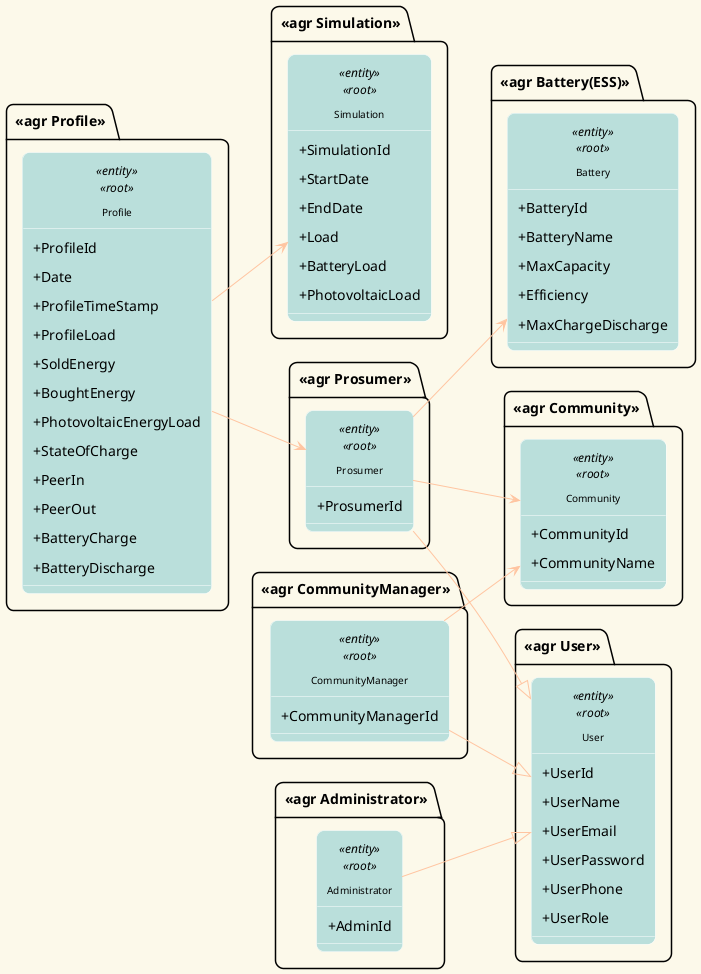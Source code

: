 @startuml DDD_compacto

hide circle

skinparam backgroundColor #fcf9ea
skinparam titleBorderRoundCorner 15
skinparam titleFontSize 30
skinparam classAttributeIconSize 0
skinparam titleFontName Arial Black
skinparam titleFontColor #f8a978
skinparam roundcorner 15

skinparam nodesep 10
skinparam ranksep 15
skinparam padding 5

skinparam classFontSize 10
skinparam classFontName Arial
skinparam classFontColor black

skinparam class {
  ArrowColor ffc5a1
  BorderColor White
  BackgroundColor badfdb
  BackgroundColor<<Event>> skyblue
  BackgroundColor<<Service>> Moccasin
}

left to right direction

package "<<agr Simulation>>" {
  class Simulation <<entity>><<root>> {
    +SimulationId
    +StartDate
    +EndDate
    +Load
    +BatteryLoad
    +PhotovoltaicLoad
  }
}

package "<<agr Profile>>" {
  class Profile <<entity>><<root>> {
    +ProfileId
    +Date
    +ProfileTimeStamp
    +ProfileLoad
    +SoldEnergy
    +BoughtEnergy
    +PhotovoltaicEnergyLoad
    +StateOfCharge
    +PeerIn
    +PeerOut
    +BatteryCharge
    +BatteryDischarge
  }
  Profile --> Simulation
}

package "<<agr User>>" {
  class User <<entity>><<root>> {
    +UserId
    +UserName
    +UserEmail
    +UserPassword
    +UserPhone
    +UserRole
  }
}

package "<<agr Battery(ESS)>>" {
  class Battery <<entity>><<root>> {
    +BatteryId
    +BatteryName
    +MaxCapacity
    +Efficiency
    +MaxChargeDischarge
  }
}

package "<<agr Community>>" {
  class Community <<entity>><<root>> {
    +CommunityId
    +CommunityName
  }
}

package "<<agr Prosumer>>" {
  class Prosumer <<entity>><<root>> {
    +ProsumerId
  }
  Prosumer --|> User
  Prosumer --> Community
  Prosumer --> Battery
  Profile --> Prosumer
}

package "<<agr CommunityManager>>" {
  class CommunityManager <<entity>><<root>> {
    +CommunityManagerId
  }
  CommunityManager --|> User
  CommunityManager --> Community
}

package "<<agr Administrator>>" {
  class Administrator <<entity>><<root>> {
    +AdminId
  }
  Administrator --|> User
}

@enduml
